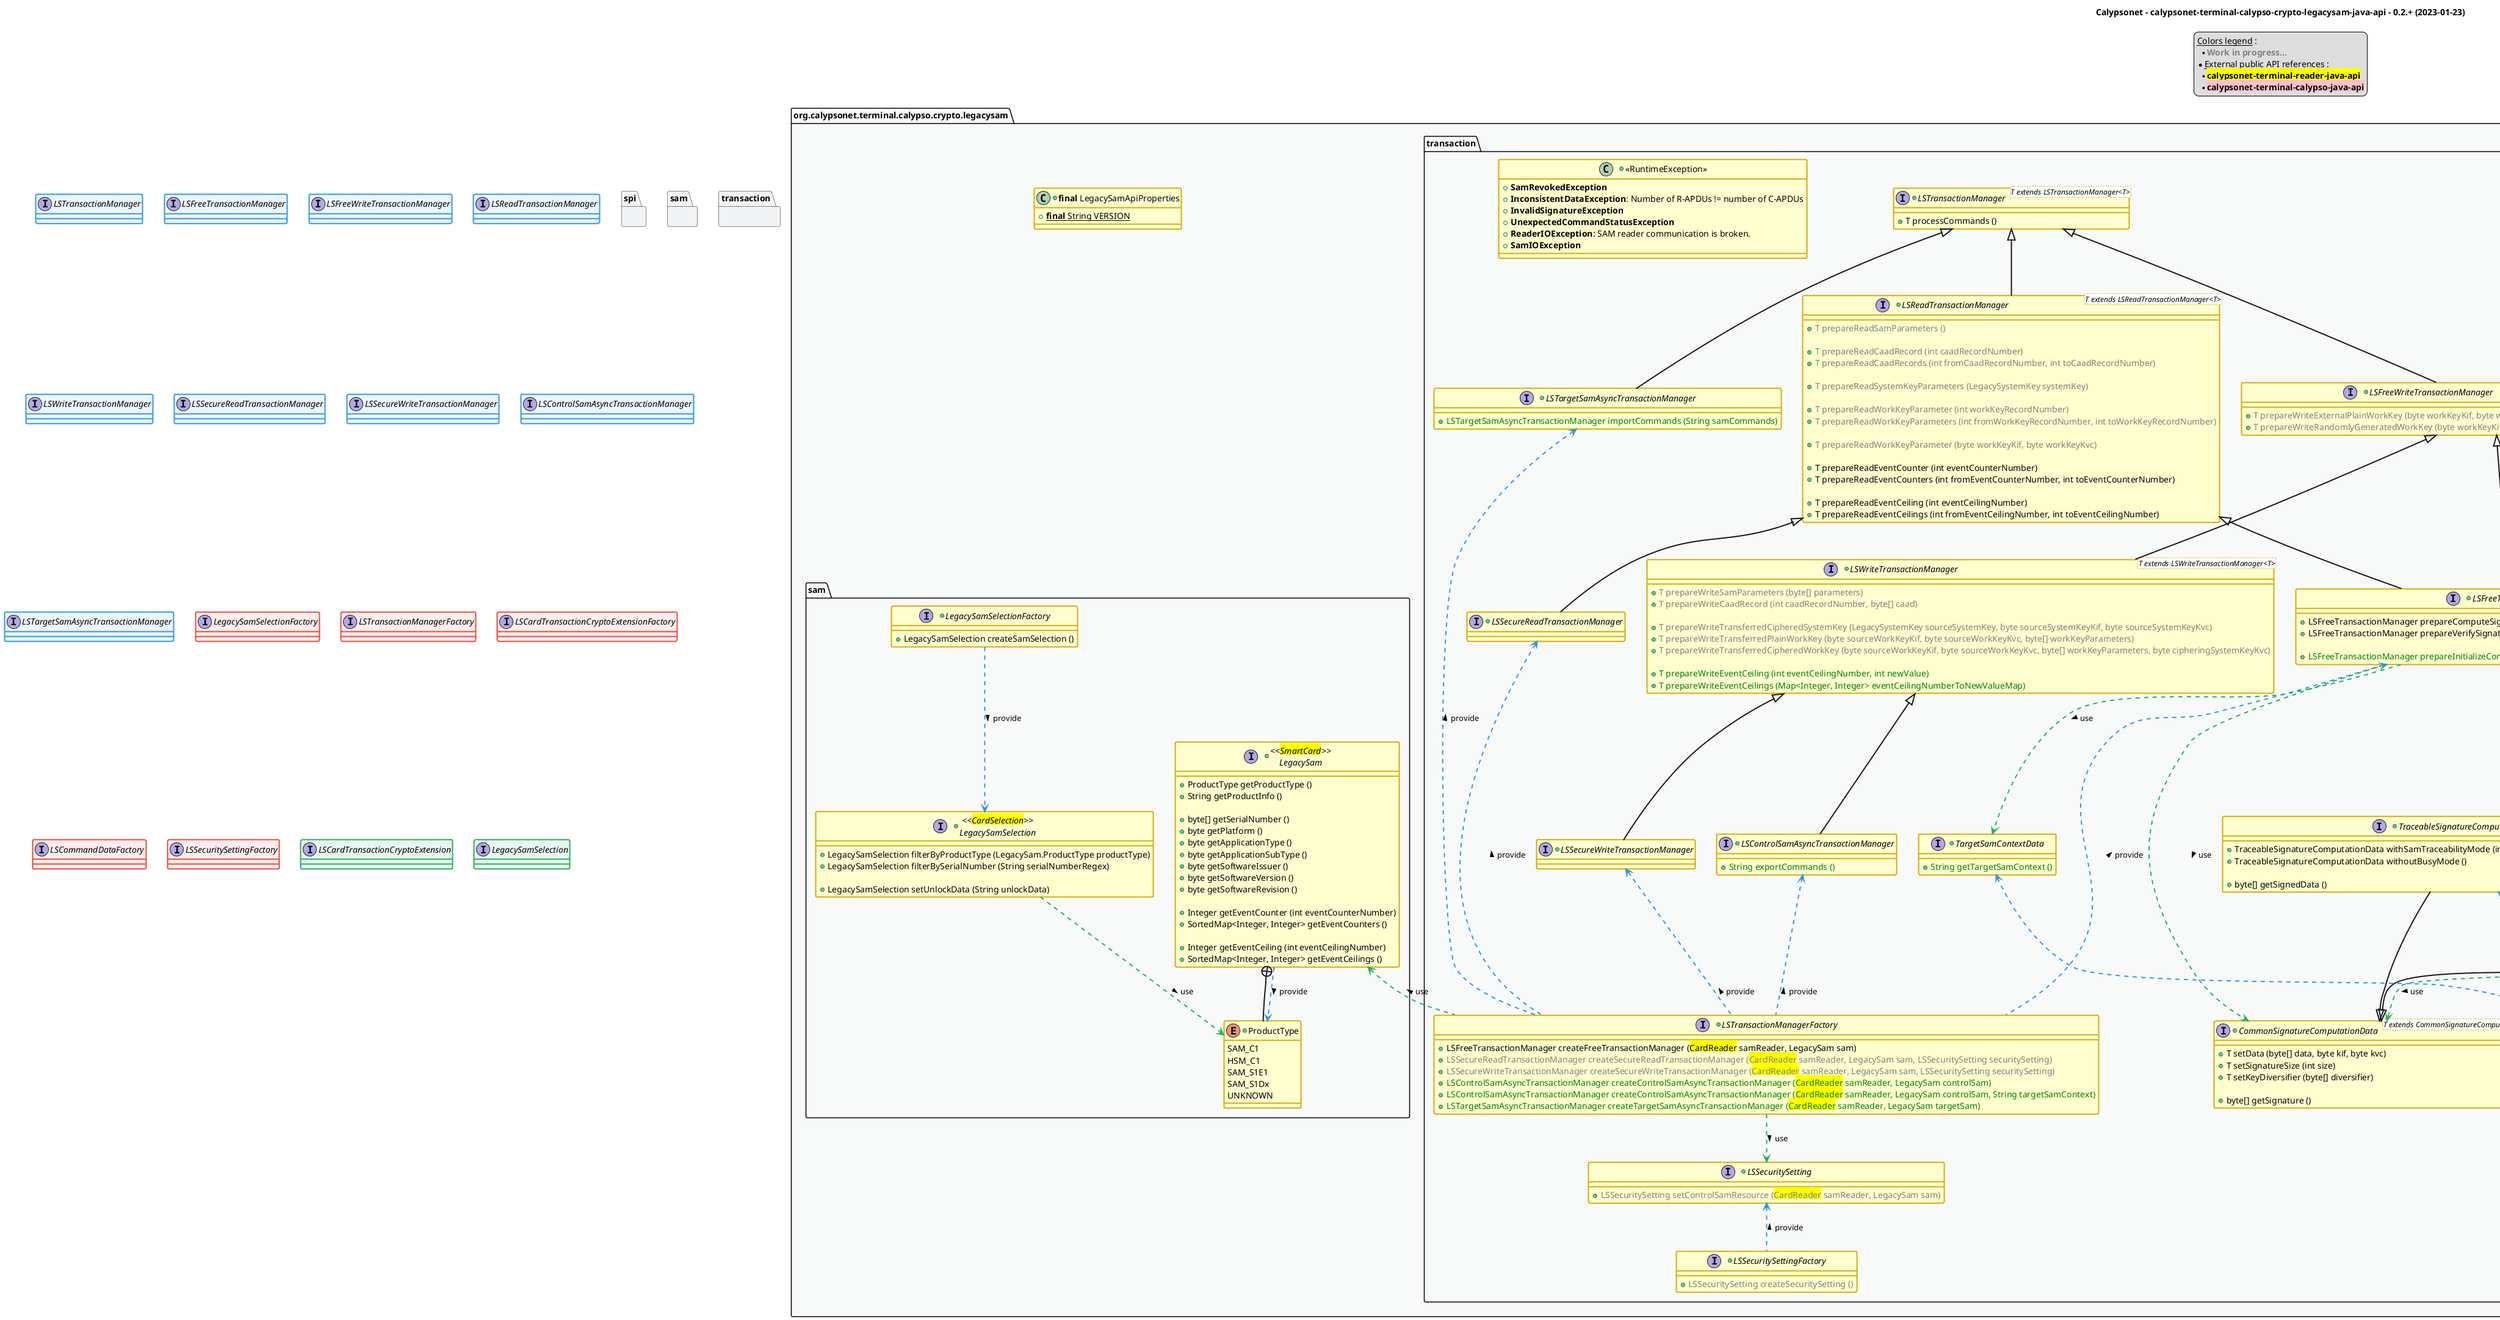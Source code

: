 @startuml
title
    Calypsonet - calypsonet-terminal-calypso-crypto-legacysam-java-api - 0.2.+ (2023-01-23)
end title

' == THEME ==

'Couleurs issues de : https://htmlcolorcodes.com/fr/tableau-de-couleur/tableau-de-couleur-design-plat/
!define C_GREY1 F8F9F9
!define C_GREY2 F2F3F4
!define C_GREY3 E5E7E9
!define C_GREY4 D7DBDD
!define C_GREY5 CACFD2
!define C_GREY6 BDC3C7
!define C_LINK 3498DB
!define C_USE 27AE60

' -- Styles that don't work with new version of plantuml --
skinparam stereotypeABorderColor #A9DCDF
skinparam stereotypeIBorderColor #B4A7E5
skinparam stereotypeCBorderColor #ADD1B2
skinparam stereotypeEBorderColor #EB93DF
' -- END --

skinparam ClassBorderThickness 2
skinparam ArrowThickness 2

' Yellow
skinparam ClassBackgroundColor #FEFECE
skinparam ClassBorderColor #D4AC0D
' Red
skinparam ClassBackgroundColor<<red>> #FDEDEC
skinparam ClassBorderColor<<red>> #E74C3C
hide <<red>> stereotype
' Purple
skinparam ClassBackgroundColor<<purple>> #F4ECF7
skinparam ClassBorderColor<<purple>> #8E44AD
hide <<purple>> stereotype
' blue
skinparam ClassBackgroundColor<<blue>> #EBF5FB
skinparam ClassBorderColor<<blue>> #3498DB
hide <<blue>> stereotype
' Green
skinparam ClassBackgroundColor<<green>> #E9F7EF
skinparam ClassBorderColor<<green>> #27AE60
hide <<green>> stereotype
' Grey
skinparam ClassBackgroundColor<<grey>> #EAECEE
skinparam ClassBorderColor<<grey>> #2C3E50
hide <<grey>> stereotype

' == CONTENT ==

legend top
    __Colors legend__ :
    ** <color:grey>**Work in progress...**</color>
    * __External public API references__ :
    ** <back:yellow>**calypsonet-terminal-reader-java-api**</back>
    ** <back:pink>**calypsonet-terminal-calypso-java-api**</back>
end legend

package "org.calypsonet.terminal.calypso.crypto.legacysam" as api {
    +class "**final** LegacySamApiProperties" as ApiProperties {
        +{static} **final** String VERSION
    }
    package transaction {
        +interface LSTransactionManagerFactory {
            +LSFreeTransactionManager createFreeTransactionManager (<back:yellow>CardReader</back> samReader, LegacySam sam)
            +<color:grey>LSSecureReadTransactionManager createSecureReadTransactionManager (<back:yellow>CardReader</back> samReader, LegacySam sam, LSSecuritySetting securitySetting)
            +<color:grey>LSSecureWriteTransactionManager createSecureWriteTransactionManager (<back:yellow>CardReader</back> samReader, LegacySam sam, LSSecuritySetting securitySetting)
            +<color:green>LSControlSamAsyncTransactionManager createControlSamAsyncTransactionManager (<back:yellow>CardReader</back> samReader, LegacySam controlSam)
            +<color:green>LSControlSamAsyncTransactionManager createControlSamAsyncTransactionManager (<back:yellow>CardReader</back> samReader, LegacySam controlSam, String targetSamContext)
            +<color:green>LSTargetSamAsyncTransactionManager createTargetSamAsyncTransactionManager (<back:yellow>CardReader</back> samReader, LegacySam targetSam)
        }
        +interface LSTransactionManager<T extends LSTransactionManager<T>> {
            +T processCommands ()
        }
        +interface LSReadTransactionManager<T extends LSReadTransactionManager<T>> extends LSTransactionManager {
            +<color:grey>T prepareReadSamParameters ()

            +<color:grey>T prepareReadCaadRecord (int caadRecordNumber)
            +<color:grey>T prepareReadCaadRecords (int fromCaadRecordNumber, int toCaadRecordNumber)

            +<color:grey>T prepareReadSystemKeyParameters (LegacySystemKey systemKey)

            +<color:grey>T prepareReadWorkKeyParameter (int workKeyRecordNumber)
            +<color:grey>T prepareReadWorkKeyParameters (int fromWorkKeyRecordNumber, int toWorkKeyRecordNumber)

            +<color:grey>T prepareReadWorkKeyParameter (byte workKeyKif, byte workKeyKvc)

            +T prepareReadEventCounter (int eventCounterNumber)
            +T prepareReadEventCounters (int fromEventCounterNumber, int toEventCounterNumber)

            +T prepareReadEventCeiling (int eventCeilingNumber)
            +T prepareReadEventCeilings (int fromEventCeilingNumber, int toEventCeilingNumber)
        }
        +interface LSFreeWriteTransactionManager<T extends LSFreeWriteTransactionManager<T>> extends LSTransactionManager {
            +<color:grey>T prepareWriteExternalPlainWorkKey (byte workKeyKif, byte workKeyKvc, byte[] workKeyParameters, byte[] workKeyValue)
            +<color:grey>T prepareWriteRandomlyGeneratedWorkKey (byte workKeyKif, byte workKeyKvc, byte[] workKeyParameters)
        }
        +interface LSWriteTransactionManager<T extends LSWriteTransactionManager<T>> extends LSFreeWriteTransactionManager {
            +<color:grey>T prepareWriteSamParameters (byte[] parameters)
            +<color:grey>T prepareWriteCaadRecord (int caadRecordNumber, byte[] caad)

            +<color:grey>T prepareWriteTransferredCipheredSystemKey (LegacySystemKey sourceSystemKey, byte sourceSystemKeyKif, byte sourceSystemKeyKvc)
            +<color:grey>T prepareWriteTransferredPlainWorkKey (byte sourceWorkKeyKif, byte sourceWorkKeyKvc, byte[] workKeyParameters)
            +<color:grey>T prepareWriteTransferredCipheredWorkKey (byte sourceWorkKeyKif, byte sourceWorkKeyKvc, byte[] workKeyParameters, byte cipheringSystemKeyKvc)

            +<color:green>T prepareWriteEventCeiling (int eventCeilingNumber, int newValue)
            +<color:green>T prepareWriteEventCeilings (Map<Integer, Integer> eventCeilingNumberToNewValueMap)
        }
        together {
            +interface LSSecureReadTransactionManager extends LSReadTransactionManager {
            }
            +interface LSFreeTransactionManager extends LSReadTransactionManager, LSFreeWriteTransactionManager {
                +LSFreeTransactionManager prepareComputeSignature (CommonSignatureComputationData<?> data)
                +LSFreeTransactionManager prepareVerifySignature (CommonSignatureVerificationData<?> data)

                +<color:green>LSFreeTransactionManager prepareInitializeContextForAsyncTransaction (TargetSamContextData data)
            }
            +interface LSSecureWriteTransactionManager extends LSWriteTransactionManager {
            }
            +interface LSTargetSamAsyncTransactionManager extends LSTransactionManager {
                +<color:green>LSTargetSamAsyncTransactionManager importCommands (String samCommands)
            }
            +interface LSControlSamAsyncTransactionManager extends LSWriteTransactionManager {
                +<color:green>String exportCommands ()
            }
        }
        +interface LSSecuritySettingFactory {
            +<color:grey>LSSecuritySetting createSecuritySetting ()
        }
        +interface LSSecuritySetting {
            +<color:grey>LSSecuritySetting setControlSamResource (<back:yellow>CardReader</back> samReader, LegacySam sam)
        }
        together {
            +interface LSCardTransactionCryptoExtensionFactory {
                +<color:grey>LSCardTransactionCryptoExtensionFactory createCardTransactionCryptoExtension ()
            }
            +interface "<<<back:pink>CCTransactionCryptoExtension</back>>>\nLSCardTransactionCryptoExtension" as LSCardTransactionCryptoExtension {
                +<color:grey>LSCardTransactionCryptoExtension prepareComputeSignature (CommonSignatureComputationData<?> data)
                +<color:grey>LSCardTransactionCryptoExtension prepareVerifySignature (CommonSignatureVerificationData<?> data)
            }
        }
        +interface TargetSamContextData {
            +<color:green>String getTargetSamContext ()
        }
        together {
            +interface CommonSignatureComputationData<T extends CommonSignatureComputationData<T>> {
                +T setData (byte[] data, byte kif, byte kvc)
                +T setSignatureSize (int size)
                +T setKeyDiversifier (byte[] diversifier)

                +byte[] getSignature ()
            }
            +interface BasicSignatureComputationData extends CommonSignatureComputationData {
            }
            +interface TraceableSignatureComputationData extends CommonSignatureComputationData {
                +TraceableSignatureComputationData withSamTraceabilityMode (int offset, boolean usePartialSamSerialNumber)
                +TraceableSignatureComputationData withoutBusyMode ()

                +byte[] getSignedData ()
            }
            +interface CommonSignatureVerificationData<T extends CommonSignatureVerificationData<T>> {
                +T setData (byte[] data, byte[] signature, byte kif, byte kvc)
                +T setKeyDiversifier (byte[] diversifier)

                +boolean isSignatureValid ()
            }
            +interface BasicSignatureVerificationData extends CommonSignatureVerificationData {
            }
            +interface TraceableSignatureVerificationData extends CommonSignatureVerificationData {
                +TraceableSignatureVerificationData withSamTraceabilityMode (int offset, boolean isPartialSamSerialNumber, LSRevocationServiceSpi samRevocationService)
                +TraceableSignatureVerificationData withoutBusyMode ()
            }
            +interface LSCommandDataFactory {
                +BasicSignatureComputationData createBasicSignatureComputationData ()
                +TraceableSignatureComputationData createTraceableSignatureComputationData ()
                +BasicSignatureVerificationData createBasicSignatureVerificationData ()
                +TraceableSignatureVerificationData createTraceableSignatureVerificationData ()
                +<color:green>TargetSamContextData createTargetSamContextData ()
            }
        }
        ' Exceptions
        +class "<<RuntimeException>>" as RuntimeException {
            +**SamRevokedException**
            +**InconsistentDataException**: Number of R-APDUs != number of C-APDUs
            +**InvalidSignatureException**
            +**UnexpectedCommandStatusException**
            +**ReaderIOException**: SAM reader communication is broken.
            +**SamIOException**
        }
    }
    package sam {
        +interface LegacySamSelectionFactory {
            +LegacySamSelection createSamSelection ()
        }
        +interface "<<<back:yellow>CardSelection</back>>>\nLegacySamSelection" as LegacySamSelection {
            +LegacySamSelection filterByProductType (LegacySam.ProductType productType)
            +LegacySamSelection filterBySerialNumber (String serialNumberRegex)

            +LegacySamSelection setUnlockData (String unlockData)
        }
        +interface "<<<back:yellow>SmartCard</back>>>\nLegacySam" as LegacySam {
            +ProductType getProductType ()
            +String getProductInfo ()

            +byte[] getSerialNumber ()
            +byte getPlatform ()
            +byte getApplicationType ()
            +byte getApplicationSubType ()
            +byte getSoftwareIssuer ()
            +byte getSoftwareVersion ()
            +byte getSoftwareRevision ()

            +Integer getEventCounter (int eventCounterNumber)
            +SortedMap<Integer, Integer> getEventCounters ()

            +Integer getEventCeiling (int eventCeilingNumber)
            +SortedMap<Integer, Integer> getEventCeilings ()
        }
        +enum "ProductType" as SamProductType {
            SAM_C1
            HSM_C1
            SAM_S1E1
            SAM_S1Dx
            UNKNOWN
        }
    }
    package spi {
        +interface LSRevocationServiceSpi {
            +boolean isSamRevoked (byte[] serialNumber)
            +boolean isSamRevoked (byte[] serialNumber, int counterValue)
        }
    }
}

' Associations

LSTransactionManagerFactory .up.> LSSecureReadTransactionManager #C_LINK : provide >
LSTransactionManagerFactory .up.> LSFreeTransactionManager #C_LINK : provide >
LSTransactionManagerFactory .up.> LSSecureWriteTransactionManager #C_LINK : provide >
LSTransactionManagerFactory .up.> LSControlSamAsyncTransactionManager #C_LINK : provide >
LSTransactionManagerFactory .up.> LSTargetSamAsyncTransactionManager #C_LINK : provide >
LSTransactionManagerFactory .up.> LegacySam #C_USE : use >
LSTransactionManagerFactory ..> LSSecuritySetting #C_USE : use >

LSCommandDataFactory .up.> BasicSignatureComputationData #C_LINK : provide >
LSCommandDataFactory .up.> TraceableSignatureComputationData #C_LINK : provide >
LSCommandDataFactory .up.> BasicSignatureVerificationData #C_LINK : provide >
LSCommandDataFactory .up.> TraceableSignatureVerificationData #C_LINK : provide >
LSCommandDataFactory .up.> TargetSamContextData #C_LINK : provide >

TraceableSignatureVerificationData ..> LSRevocationServiceSpi #C_USE : use >

LSSecuritySettingFactory .up.> LSSecuritySetting #C_LINK : provide >

LSFreeTransactionManager ..> CommonSignatureComputationData #C_USE : use >
LSFreeTransactionManager ..> CommonSignatureVerificationData #C_USE : use >
LSFreeTransactionManager ..> TargetSamContextData #C_USE : use >

LSCardTransactionCryptoExtensionFactory ..> LSCardTransactionCryptoExtension #C_LINK : provide >

LSCardTransactionCryptoExtension ..> CommonSignatureComputationData #C_USE : use >
LSCardTransactionCryptoExtension ..> CommonSignatureVerificationData #C_USE : use >

LegacySamSelectionFactory ..> LegacySamSelection #C_LINK : provide >

LegacySamSelection ..> SamProductType #C_USE : use >

LegacySam +-- SamProductType
LegacySam ..> SamProductType #C_LINK : provide >

' == LAYOUT ==

'SamProductType .[hidden]. LSRevocationServiceSpi

' == STYLE ==

package api #C_GREY1 {}
package spi #C_GREY2 {}
package sam #C_GREY2 {}
package transaction #C_GREY2 {}

interface LSTransactionManager <<blue>>
interface LSFreeTransactionManager <<blue>>
interface LSFreeWriteTransactionManager <<blue>>
interface LSReadTransactionManager <<blue>>
interface LSWriteTransactionManager <<blue>>
interface LSSecureReadTransactionManager <<blue>>
interface LSSecureWriteTransactionManager <<blue>>
interface LSControlSamAsyncTransactionManager <<blue>>
interface LSTargetSamAsyncTransactionManager <<blue>>

interface LegacySamSelectionFactory <<red>>
interface LSTransactionManagerFactory <<red>>
interface LSCardTransactionCryptoExtensionFactory <<red>>
interface LSCommandDataFactory <<red>>
interface LSSecuritySettingFactory <<red>>

interface LSCardTransactionCryptoExtension <<green>>

interface LegacySamSelection <<green>>

@enduml